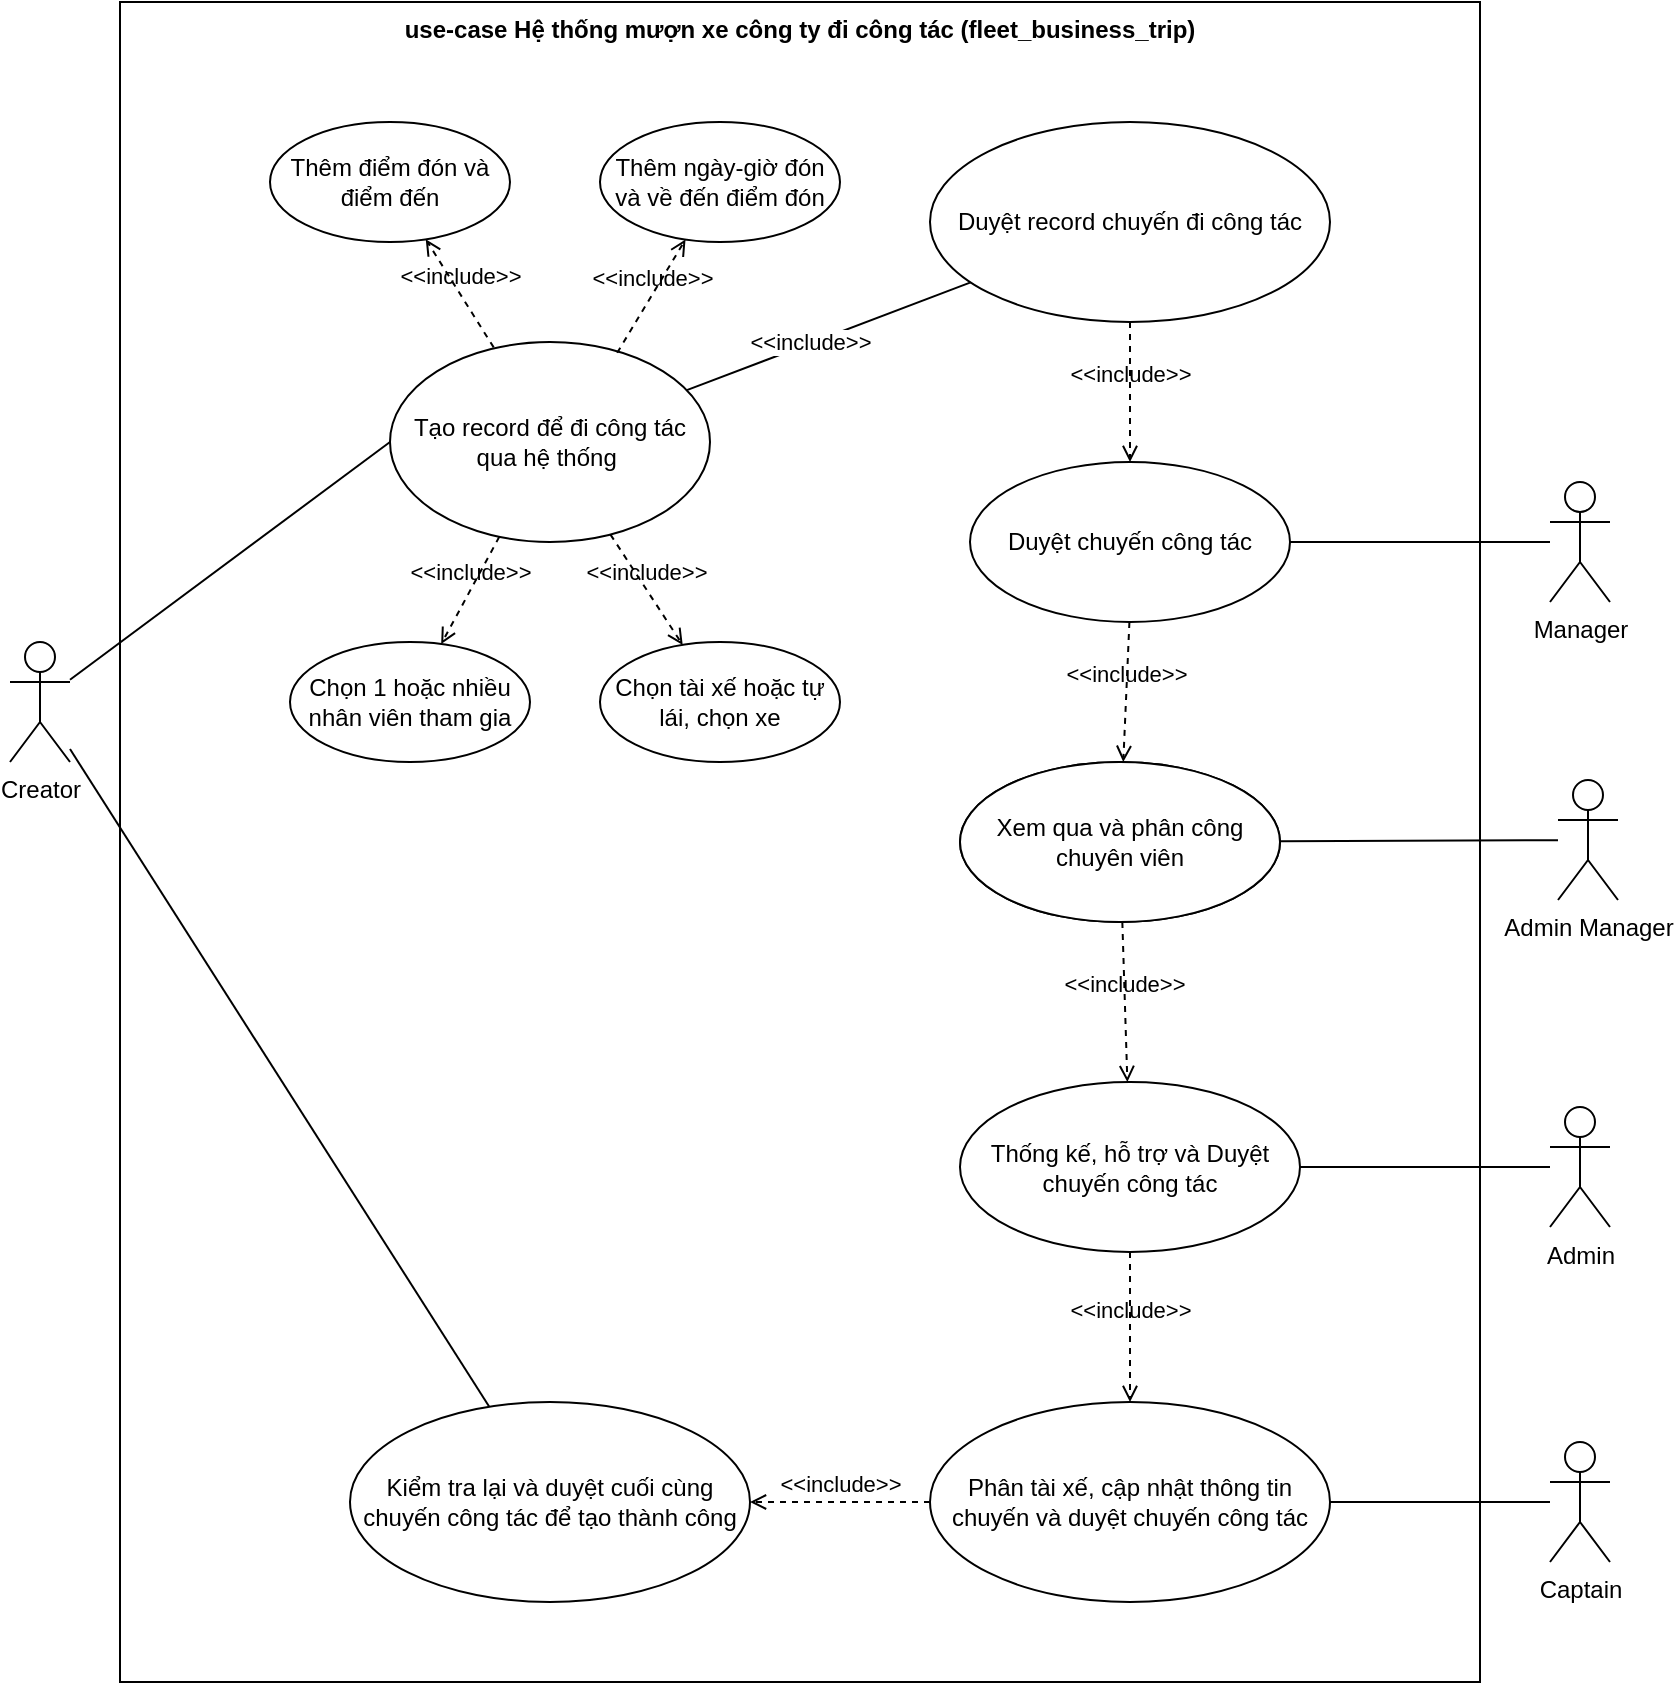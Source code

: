 <mxfile>
    <diagram id="Y4IQfSycDRqmELYqsQpS" name="use-case (fleet_business_trip)">
        <mxGraphModel dx="1146" dy="614" grid="1" gridSize="10" guides="1" tooltips="1" connect="1" arrows="1" fold="1" page="1" pageScale="1" pageWidth="850" pageHeight="1100" math="0" shadow="0">
            <root>
                <mxCell id="0"/>
                <mxCell id="1" parent="0"/>
                <UserObject label="use-case Hệ thống mượn xe công ty đi công tác (fleet_business_trip)" id="2">
                    <mxCell style="shape=rect;html=1;verticalAlign=top;fontStyle=1;whiteSpace=wrap;align=center;movable=1;resizable=1;rotatable=1;deletable=1;editable=1;connectable=1;" parent="1" vertex="1">
                        <mxGeometry x="80" y="80" width="680" height="840" as="geometry"/>
                    </mxCell>
                </UserObject>
                <mxCell id="32" style="edgeStyle=none;html=1;entryX=0;entryY=0.5;entryDx=0;entryDy=0;fontFamily=Helvetica;fontSize=12;fontColor=default;endArrow=none;endFill=0;" parent="1" source="3" target="5" edge="1">
                    <mxGeometry relative="1" as="geometry"/>
                </mxCell>
                <mxCell id="51" style="edgeStyle=none;html=1;fontFamily=Helvetica;fontSize=12;fontColor=default;endArrow=none;endFill=0;" parent="1" source="3" target="48" edge="1">
                    <mxGeometry relative="1" as="geometry"/>
                </mxCell>
                <mxCell id="3" value="Creator" style="shape=umlActor;html=1;verticalLabelPosition=bottom;verticalAlign=top;align=center;" parent="1" vertex="1">
                    <mxGeometry x="25" y="400" width="30" height="60" as="geometry"/>
                </mxCell>
                <mxCell id="23" value="" style="edgeStyle=none;html=1;endArrow=none;endFill=0;" parent="1" source="5" target="22" edge="1">
                    <mxGeometry relative="1" as="geometry"/>
                </mxCell>
                <mxCell id="52" value="&amp;lt;&amp;lt;include&amp;gt;&amp;gt;" style="edgeLabel;html=1;align=center;verticalAlign=middle;resizable=0;points=[];" parent="23" vertex="1" connectable="0">
                    <mxGeometry x="-0.325" y="-1" relative="1" as="geometry">
                        <mxPoint x="13" y="-7" as="offset"/>
                    </mxGeometry>
                </mxCell>
                <mxCell id="5" value="Tạo record để đi công tác qua hệ thống&amp;nbsp;" style="ellipse;whiteSpace=wrap;html=1;" parent="1" vertex="1">
                    <mxGeometry x="215" y="250" width="160" height="100" as="geometry"/>
                </mxCell>
                <mxCell id="11" value="Thêm điểm đón và điểm đến" style="ellipse;whiteSpace=wrap;html=1;" parent="1" vertex="1">
                    <mxGeometry x="155" y="140" width="120" height="60" as="geometry"/>
                </mxCell>
                <mxCell id="13" value="&amp;lt;&amp;lt;include&amp;gt;&amp;gt;" style="edgeStyle=none;html=1;endArrow=open;verticalAlign=bottom;dashed=1;labelBackgroundColor=none;exitX=0.324;exitY=0.027;exitDx=0;exitDy=0;exitPerimeter=0;" parent="1" source="5" target="11" edge="1">
                    <mxGeometry width="160" relative="1" as="geometry">
                        <mxPoint x="345" y="270" as="sourcePoint"/>
                        <mxPoint x="505" y="270" as="targetPoint"/>
                    </mxGeometry>
                </mxCell>
                <mxCell id="14" value="Thêm ngày-giờ đón và về đến điểm đón" style="ellipse;whiteSpace=wrap;html=1;" parent="1" vertex="1">
                    <mxGeometry x="320" y="140" width="120" height="60" as="geometry"/>
                </mxCell>
                <mxCell id="15" value="&amp;lt;&amp;lt;include&amp;gt;&amp;gt;" style="edgeStyle=none;html=1;endArrow=open;verticalAlign=bottom;dashed=1;labelBackgroundColor=none;exitX=0.71;exitY=0.054;exitDx=0;exitDy=0;exitPerimeter=0;" parent="1" source="5" target="14" edge="1">
                    <mxGeometry width="160" relative="1" as="geometry">
                        <mxPoint x="421.84" y="292.7" as="sourcePoint"/>
                        <mxPoint x="670" y="270" as="targetPoint"/>
                    </mxGeometry>
                </mxCell>
                <mxCell id="16" value="Chọn 1 hoặc nhiều nhân viên tham gia" style="ellipse;whiteSpace=wrap;html=1;" parent="1" vertex="1">
                    <mxGeometry x="165" y="400" width="120" height="60" as="geometry"/>
                </mxCell>
                <mxCell id="17" value="&amp;lt;&amp;lt;include&amp;gt;&amp;gt;" style="edgeStyle=none;html=1;endArrow=open;verticalAlign=bottom;dashed=1;labelBackgroundColor=none;" parent="1" source="5" target="16" edge="1">
                    <mxGeometry width="160" relative="1" as="geometry">
                        <mxPoint x="257" y="527" as="sourcePoint"/>
                        <mxPoint x="505" y="504" as="targetPoint"/>
                    </mxGeometry>
                </mxCell>
                <mxCell id="18" value="Chọn tài xế hoặc tự lái, chọn xe" style="ellipse;whiteSpace=wrap;html=1;" parent="1" vertex="1">
                    <mxGeometry x="320" y="400" width="120" height="60" as="geometry"/>
                </mxCell>
                <mxCell id="19" value="&amp;lt;&amp;lt;include&amp;gt;&amp;gt;" style="edgeStyle=none;html=1;endArrow=open;verticalAlign=bottom;dashed=1;labelBackgroundColor=none;" parent="1" source="5" target="18" edge="1">
                    <mxGeometry width="160" relative="1" as="geometry">
                        <mxPoint x="370" y="380" as="sourcePoint"/>
                        <mxPoint x="660" y="496.57" as="targetPoint"/>
                    </mxGeometry>
                </mxCell>
                <mxCell id="22" value="Duyệt record chuyến đi công tác" style="ellipse;whiteSpace=wrap;html=1;" parent="1" vertex="1">
                    <mxGeometry x="485" y="140" width="200" height="100" as="geometry"/>
                </mxCell>
                <mxCell id="30" value="" style="edgeStyle=none;html=1;fontFamily=Helvetica;fontSize=12;fontColor=default;endArrow=none;endFill=0;" parent="1" source="25" target="29" edge="1">
                    <mxGeometry relative="1" as="geometry"/>
                </mxCell>
                <mxCell id="25" value="Manager" style="shape=umlActor;html=1;verticalLabelPosition=bottom;verticalAlign=top;align=center;" parent="1" vertex="1">
                    <mxGeometry x="795" y="320" width="30" height="60" as="geometry"/>
                </mxCell>
                <mxCell id="29" value="Duyệt chuyến công tác" style="ellipse;whiteSpace=wrap;html=1;verticalAlign=middle;" parent="1" vertex="1">
                    <mxGeometry x="505" y="310" width="160" height="80" as="geometry"/>
                </mxCell>
                <mxCell id="34" value="&amp;lt;&amp;lt;include&amp;gt;&amp;gt;" style="edgeStyle=none;html=1;endArrow=open;verticalAlign=bottom;dashed=1;labelBackgroundColor=none;" parent="1" source="22" target="29" edge="1">
                    <mxGeometry width="160" relative="1" as="geometry">
                        <mxPoint x="565" y="276.67" as="sourcePoint"/>
                        <mxPoint x="599.116" y="219.998" as="targetPoint"/>
                    </mxGeometry>
                </mxCell>
                <mxCell id="36" value="" style="edgeStyle=none;html=1;fontFamily=Helvetica;fontSize=12;fontColor=default;endArrow=none;endFill=0;" parent="1" source="37" target="38" edge="1">
                    <mxGeometry relative="1" as="geometry"/>
                </mxCell>
                <mxCell id="37" value="Admin" style="shape=umlActor;html=1;verticalLabelPosition=bottom;verticalAlign=top;align=center;" parent="1" vertex="1">
                    <mxGeometry x="795" y="632.5" width="30" height="60" as="geometry"/>
                </mxCell>
                <mxCell id="38" value="Thống kế, hỗ trợ và Duyệt chuyến công tác" style="ellipse;whiteSpace=wrap;html=1;verticalAlign=middle;" parent="1" vertex="1">
                    <mxGeometry x="500" y="620" width="170" height="85" as="geometry"/>
                </mxCell>
                <mxCell id="39" value="&amp;lt;&amp;lt;include&amp;gt;&amp;gt;" style="edgeStyle=none;html=1;endArrow=open;verticalAlign=bottom;dashed=1;labelBackgroundColor=none;" parent="1" target="53" edge="1">
                    <mxGeometry width="160" relative="1" as="geometry">
                        <mxPoint x="584.71" y="390" as="sourcePoint"/>
                        <mxPoint x="585" y="440" as="targetPoint"/>
                    </mxGeometry>
                </mxCell>
                <mxCell id="42" value="" style="edgeStyle=none;html=1;fontFamily=Helvetica;fontSize=12;fontColor=default;endArrow=none;endFill=0;" parent="1" source="43" target="44" edge="1">
                    <mxGeometry relative="1" as="geometry"/>
                </mxCell>
                <mxCell id="43" value="Captain" style="shape=umlActor;html=1;verticalLabelPosition=bottom;verticalAlign=top;align=center;" parent="1" vertex="1">
                    <mxGeometry x="795" y="800" width="30" height="60" as="geometry"/>
                </mxCell>
                <mxCell id="44" value="Phân tài xế, cập nhật thông tin chuyến và duyệt chuyến công tác" style="ellipse;whiteSpace=wrap;html=1;verticalAlign=middle;" parent="1" vertex="1">
                    <mxGeometry x="485" y="780" width="200" height="100" as="geometry"/>
                </mxCell>
                <mxCell id="47" value="&amp;lt;&amp;lt;include&amp;gt;&amp;gt;" style="edgeStyle=none;html=1;endArrow=open;verticalAlign=bottom;dashed=1;labelBackgroundColor=none;" parent="1" source="38" target="44" edge="1">
                    <mxGeometry width="160" relative="1" as="geometry">
                        <mxPoint x="584.58" y="560" as="sourcePoint"/>
                        <mxPoint x="584.87" y="630.0" as="targetPoint"/>
                    </mxGeometry>
                </mxCell>
                <mxCell id="48" value="Kiểm tra lại và duyệt cuối cùng chuyến công tác để tạo thành công" style="ellipse;whiteSpace=wrap;html=1;verticalAlign=middle;" parent="1" vertex="1">
                    <mxGeometry x="195" y="780" width="200" height="100" as="geometry"/>
                </mxCell>
                <mxCell id="49" value="&amp;lt;&amp;lt;include&amp;gt;&amp;gt;" style="edgeStyle=none;html=1;endArrow=open;verticalAlign=bottom;dashed=1;labelBackgroundColor=none;" parent="1" source="44" target="48" edge="1">
                    <mxGeometry width="160" relative="1" as="geometry">
                        <mxPoint x="325" y="542.5" as="sourcePoint"/>
                        <mxPoint x="324.87" y="630.0" as="targetPoint"/>
                    </mxGeometry>
                </mxCell>
                <mxCell id="53" value="Xem qua và phân công chuyên viên" style="ellipse;whiteSpace=wrap;html=1;verticalAlign=middle;" parent="1" vertex="1">
                    <mxGeometry x="500" y="460" width="160" height="80" as="geometry"/>
                </mxCell>
                <mxCell id="55" value="&amp;lt;&amp;lt;include&amp;gt;&amp;gt;" style="edgeStyle=none;html=1;endArrow=open;verticalAlign=bottom;dashed=1;labelBackgroundColor=none;" parent="1" source="53" target="38" edge="1">
                    <mxGeometry width="160" relative="1" as="geometry">
                        <mxPoint x="594.71" y="400" as="sourcePoint"/>
                        <mxPoint x="591.454" y="470.007" as="targetPoint"/>
                    </mxGeometry>
                </mxCell>
                <mxCell id="57" style="edgeStyle=none;html=1;endArrow=none;endFill=0;" parent="1" source="56" target="53" edge="1">
                    <mxGeometry relative="1" as="geometry"/>
                </mxCell>
                <mxCell id="56" value="Admin Manager" style="shape=umlActor;html=1;verticalLabelPosition=bottom;verticalAlign=top;align=center;" parent="1" vertex="1">
                    <mxGeometry x="799" y="469" width="30" height="60" as="geometry"/>
                </mxCell>
                <mxCell id="59" value="Xem qua và phân công chuyên viên" style="ellipse;whiteSpace=wrap;html=1;verticalAlign=middle;" parent="1" vertex="1">
                    <mxGeometry x="500" y="460" width="160" height="80" as="geometry"/>
                </mxCell>
            </root>
        </mxGraphModel>
    </diagram>
</mxfile>